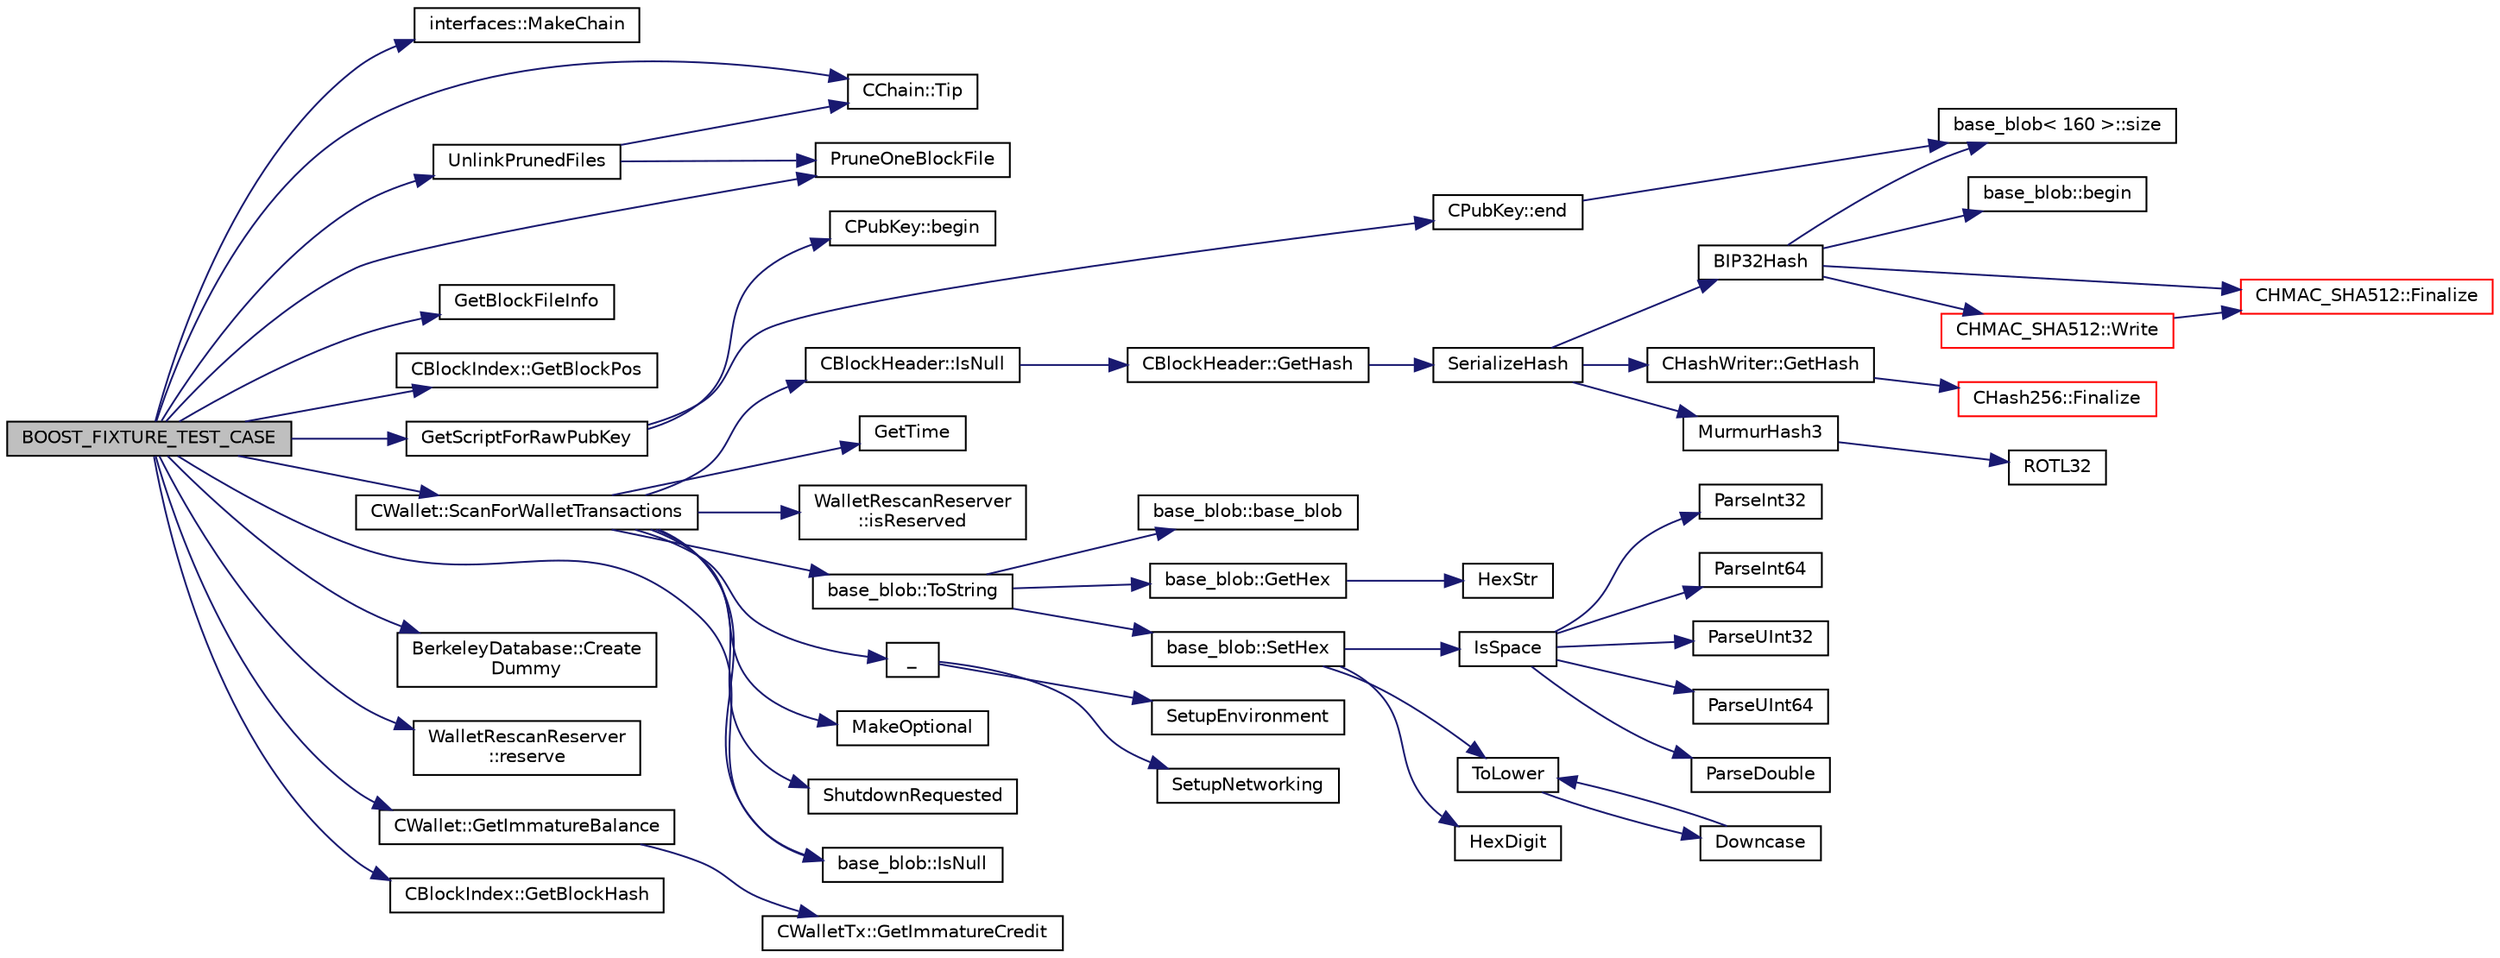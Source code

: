 digraph "BOOST_FIXTURE_TEST_CASE"
{
  edge [fontname="Helvetica",fontsize="10",labelfontname="Helvetica",labelfontsize="10"];
  node [fontname="Helvetica",fontsize="10",shape=record];
  rankdir="LR";
  Node1 [label="BOOST_FIXTURE_TEST_CASE",height=0.2,width=0.4,color="black", fillcolor="grey75", style="filled", fontcolor="black"];
  Node1 -> Node2 [color="midnightblue",fontsize="10",style="solid",fontname="Helvetica"];
  Node2 [label="interfaces::MakeChain",height=0.2,width=0.4,color="black", fillcolor="white", style="filled",URL="$namespaceinterfaces.html#a402cd23e3f69061eb649f4ba764aa997",tooltip="Return implementation of Chain interface. "];
  Node1 -> Node3 [color="midnightblue",fontsize="10",style="solid",fontname="Helvetica"];
  Node3 [label="CChain::Tip",height=0.2,width=0.4,color="black", fillcolor="white", style="filled",URL="$class_c_chain.html#a7482d06d8e8143f46326cf9c12c06daf",tooltip="Returns the index entry for the tip of this chain, or nullptr if none. "];
  Node1 -> Node4 [color="midnightblue",fontsize="10",style="solid",fontname="Helvetica"];
  Node4 [label="GetBlockFileInfo",height=0.2,width=0.4,color="black", fillcolor="white", style="filled",URL="$validation_8cpp.html#a7725a9cdef7f65f84b084d43b4a312ef",tooltip="Get block file info entry for one block file. "];
  Node1 -> Node5 [color="midnightblue",fontsize="10",style="solid",fontname="Helvetica"];
  Node5 [label="CBlockIndex::GetBlockPos",height=0.2,width=0.4,color="black", fillcolor="white", style="filled",URL="$class_c_block_index.html#abd1b6b76b6ce243f14562996cc96b3ff"];
  Node1 -> Node6 [color="midnightblue",fontsize="10",style="solid",fontname="Helvetica"];
  Node6 [label="GetScriptForRawPubKey",height=0.2,width=0.4,color="black", fillcolor="white", style="filled",URL="$standard_8cpp.html#aa376c6e2bc4848cfd4f777f8dd239469",tooltip="Generate a P2PK script for the given pubkey. "];
  Node6 -> Node7 [color="midnightblue",fontsize="10",style="solid",fontname="Helvetica"];
  Node7 [label="CPubKey::begin",height=0.2,width=0.4,color="black", fillcolor="white", style="filled",URL="$class_c_pub_key.html#add9987e0d25aff11181f5ad70413994b"];
  Node6 -> Node8 [color="midnightblue",fontsize="10",style="solid",fontname="Helvetica"];
  Node8 [label="CPubKey::end",height=0.2,width=0.4,color="black", fillcolor="white", style="filled",URL="$class_c_pub_key.html#aa559d2a4f2cbdec84c02a4adc18fa657"];
  Node8 -> Node9 [color="midnightblue",fontsize="10",style="solid",fontname="Helvetica"];
  Node9 [label="base_blob\< 160 \>::size",height=0.2,width=0.4,color="black", fillcolor="white", style="filled",URL="$classbase__blob.html#a449c3f902fcab7af6c74aa9fee099542"];
  Node1 -> Node10 [color="midnightblue",fontsize="10",style="solid",fontname="Helvetica"];
  Node10 [label="BerkeleyDatabase::Create\lDummy",height=0.2,width=0.4,color="black", fillcolor="white", style="filled",URL="$class_berkeley_database.html#a66c0f9ed9325cb69e9902fb15ceb509a",tooltip="Return object for accessing dummy database with no read/write capabilities. "];
  Node1 -> Node11 [color="midnightblue",fontsize="10",style="solid",fontname="Helvetica"];
  Node11 [label="WalletRescanReserver\l::reserve",height=0.2,width=0.4,color="black", fillcolor="white", style="filled",URL="$class_wallet_rescan_reserver.html#aac546d40754d9594428795cce418df6a"];
  Node1 -> Node12 [color="midnightblue",fontsize="10",style="solid",fontname="Helvetica"];
  Node12 [label="CWallet::ScanForWalletTransactions",height=0.2,width=0.4,color="black", fillcolor="white", style="filled",URL="$group__map_wallet.html#gaa71bd6f5ab2fa70b25a8825955b739f8",tooltip="Scan the block chain (starting in start_block) for transactions from or to us. "];
  Node12 -> Node13 [color="midnightblue",fontsize="10",style="solid",fontname="Helvetica"];
  Node13 [label="GetTime",height=0.2,width=0.4,color="black", fillcolor="white", style="filled",URL="$time_8cpp.html#a46fac5fba8ba905b5f9acb364f5d8c6f",tooltip="GetTimeMicros() and GetTimeMillis() both return the system time, but in different units..."];
  Node12 -> Node14 [color="midnightblue",fontsize="10",style="solid",fontname="Helvetica"];
  Node14 [label="WalletRescanReserver\l::isReserved",height=0.2,width=0.4,color="black", fillcolor="white", style="filled",URL="$class_wallet_rescan_reserver.html#ae9bd5f4a2139e94106b7a74353b1241a"];
  Node12 -> Node15 [color="midnightblue",fontsize="10",style="solid",fontname="Helvetica"];
  Node15 [label="base_blob::ToString",height=0.2,width=0.4,color="black", fillcolor="white", style="filled",URL="$classbase__blob.html#a1a26b5da921f48b09b228d1bfda05088"];
  Node15 -> Node16 [color="midnightblue",fontsize="10",style="solid",fontname="Helvetica"];
  Node16 [label="base_blob::base_blob",height=0.2,width=0.4,color="black", fillcolor="white", style="filled",URL="$classbase__blob.html#ada7be83089951dc9438f384c0587cf29"];
  Node15 -> Node17 [color="midnightblue",fontsize="10",style="solid",fontname="Helvetica"];
  Node17 [label="base_blob::GetHex",height=0.2,width=0.4,color="black", fillcolor="white", style="filled",URL="$classbase__blob.html#a9541747b1f91f9469ac0aff90665bd32"];
  Node17 -> Node18 [color="midnightblue",fontsize="10",style="solid",fontname="Helvetica"];
  Node18 [label="HexStr",height=0.2,width=0.4,color="black", fillcolor="white", style="filled",URL="$strencodings_8h.html#af003e10d5d34c3271ca57ec79059a5ae"];
  Node15 -> Node19 [color="midnightblue",fontsize="10",style="solid",fontname="Helvetica"];
  Node19 [label="base_blob::SetHex",height=0.2,width=0.4,color="black", fillcolor="white", style="filled",URL="$classbase__blob.html#a5ec1f681a2830f4e180fe664c0eb4dd0"];
  Node19 -> Node20 [color="midnightblue",fontsize="10",style="solid",fontname="Helvetica"];
  Node20 [label="IsSpace",height=0.2,width=0.4,color="black", fillcolor="white", style="filled",URL="$strencodings_8h.html#aa30de1eac29287732050df7168cde03a",tooltip="Tests if the given character is a whitespace character. "];
  Node20 -> Node21 [color="midnightblue",fontsize="10",style="solid",fontname="Helvetica"];
  Node21 [label="ParseInt32",height=0.2,width=0.4,color="black", fillcolor="white", style="filled",URL="$strencodings_8h.html#a28581aab6ddb04da2c69bd0f0ffee6ae",tooltip="Convert string to signed 32-bit integer with strict parse error feedback. "];
  Node20 -> Node22 [color="midnightblue",fontsize="10",style="solid",fontname="Helvetica"];
  Node22 [label="ParseInt64",height=0.2,width=0.4,color="black", fillcolor="white", style="filled",URL="$strencodings_8h.html#a7598ac1ae52f69abe5f103fc6e4c9bd9",tooltip="Convert string to signed 64-bit integer with strict parse error feedback. "];
  Node20 -> Node23 [color="midnightblue",fontsize="10",style="solid",fontname="Helvetica"];
  Node23 [label="ParseUInt32",height=0.2,width=0.4,color="black", fillcolor="white", style="filled",URL="$strencodings_8h.html#ad4cd67d1bc9cc91801e9c22a0bd94ca7",tooltip="Convert decimal string to unsigned 32-bit integer with strict parse error feedback. "];
  Node20 -> Node24 [color="midnightblue",fontsize="10",style="solid",fontname="Helvetica"];
  Node24 [label="ParseUInt64",height=0.2,width=0.4,color="black", fillcolor="white", style="filled",URL="$strencodings_8h.html#ab721ae646504bb11a2ac467cc9013659",tooltip="Convert decimal string to unsigned 64-bit integer with strict parse error feedback. "];
  Node20 -> Node25 [color="midnightblue",fontsize="10",style="solid",fontname="Helvetica"];
  Node25 [label="ParseDouble",height=0.2,width=0.4,color="black", fillcolor="white", style="filled",URL="$strencodings_8h.html#ab126210409626dcb61aeb0e4300a8a46",tooltip="Convert string to double with strict parse error feedback. "];
  Node19 -> Node26 [color="midnightblue",fontsize="10",style="solid",fontname="Helvetica"];
  Node26 [label="ToLower",height=0.2,width=0.4,color="black", fillcolor="white", style="filled",URL="$strencodings_8h.html#a3556fcd948bc859caaa04f7355a71b16",tooltip="Converts the given character to its lowercase equivalent. "];
  Node26 -> Node27 [color="midnightblue",fontsize="10",style="solid",fontname="Helvetica"];
  Node27 [label="Downcase",height=0.2,width=0.4,color="black", fillcolor="white", style="filled",URL="$strencodings_8h.html#a0112c4a0e8c623b7fc4a52730c57e2d0",tooltip="Converts the given string to its lowercase equivalent. "];
  Node27 -> Node26 [color="midnightblue",fontsize="10",style="solid",fontname="Helvetica"];
  Node19 -> Node28 [color="midnightblue",fontsize="10",style="solid",fontname="Helvetica"];
  Node28 [label="HexDigit",height=0.2,width=0.4,color="black", fillcolor="white", style="filled",URL="$strencodings_8cpp.html#aa59e8a8c5a39cb5041f93bb95dd02119"];
  Node12 -> Node29 [color="midnightblue",fontsize="10",style="solid",fontname="Helvetica"];
  Node29 [label="_",height=0.2,width=0.4,color="black", fillcolor="white", style="filled",URL="$system_8h.html#aad133bb6103b53cebf03fd01e2f11ba1",tooltip="Translation function. "];
  Node29 -> Node30 [color="midnightblue",fontsize="10",style="solid",fontname="Helvetica"];
  Node30 [label="SetupEnvironment",height=0.2,width=0.4,color="black", fillcolor="white", style="filled",URL="$system_8h.html#a9ed616020f4ef9b1a261b222bbec78e2"];
  Node29 -> Node31 [color="midnightblue",fontsize="10",style="solid",fontname="Helvetica"];
  Node31 [label="SetupNetworking",height=0.2,width=0.4,color="black", fillcolor="white", style="filled",URL="$system_8h.html#a66791919e137c59061e988d2d87ee9a1"];
  Node12 -> Node32 [color="midnightblue",fontsize="10",style="solid",fontname="Helvetica"];
  Node32 [label="MakeOptional",height=0.2,width=0.4,color="black", fillcolor="white", style="filled",URL="$optional_8h.html#ab04d8f798317cc7f6cde71a99c8a4191",tooltip="Substitute for C++17 std::make_optional. "];
  Node12 -> Node33 [color="midnightblue",fontsize="10",style="solid",fontname="Helvetica"];
  Node33 [label="base_blob::IsNull",height=0.2,width=0.4,color="black", fillcolor="white", style="filled",URL="$classbase__blob.html#aff2f3d1d623d91b6895a6a153434770e"];
  Node12 -> Node34 [color="midnightblue",fontsize="10",style="solid",fontname="Helvetica"];
  Node34 [label="ShutdownRequested",height=0.2,width=0.4,color="black", fillcolor="white", style="filled",URL="$shutdown_8cpp.html#a6f201ca9fe6b594f1985c12b4482ea5a"];
  Node12 -> Node35 [color="midnightblue",fontsize="10",style="solid",fontname="Helvetica"];
  Node35 [label="CBlockHeader::IsNull",height=0.2,width=0.4,color="black", fillcolor="white", style="filled",URL="$class_c_block_header.html#a5c179f4a8b5728ba381a26d0450403b8"];
  Node35 -> Node36 [color="midnightblue",fontsize="10",style="solid",fontname="Helvetica"];
  Node36 [label="CBlockHeader::GetHash",height=0.2,width=0.4,color="black", fillcolor="white", style="filled",URL="$class_c_block_header.html#ae1165e54882d364b030fb33673d64dbd"];
  Node36 -> Node37 [color="midnightblue",fontsize="10",style="solid",fontname="Helvetica"];
  Node37 [label="SerializeHash",height=0.2,width=0.4,color="black", fillcolor="white", style="filled",URL="$hash_8h.html#a6de694e43f17c62025c6883965b65e63",tooltip="Compute the 256-bit hash of an object&#39;s serialization. "];
  Node37 -> Node38 [color="midnightblue",fontsize="10",style="solid",fontname="Helvetica"];
  Node38 [label="CHashWriter::GetHash",height=0.2,width=0.4,color="black", fillcolor="white", style="filled",URL="$class_c_hash_writer.html#ae94a937211502eabf19477630090093a"];
  Node38 -> Node39 [color="midnightblue",fontsize="10",style="solid",fontname="Helvetica"];
  Node39 [label="CHash256::Finalize",height=0.2,width=0.4,color="red", fillcolor="white", style="filled",URL="$class_c_hash256.html#aa8a70c1b7cf24ce7d00240a1131cf4e7"];
  Node37 -> Node40 [color="midnightblue",fontsize="10",style="solid",fontname="Helvetica"];
  Node40 [label="MurmurHash3",height=0.2,width=0.4,color="black", fillcolor="white", style="filled",URL="$hash_8h.html#a3cf0406d24590eaad9a3163c552e9730"];
  Node40 -> Node41 [color="midnightblue",fontsize="10",style="solid",fontname="Helvetica"];
  Node41 [label="ROTL32",height=0.2,width=0.4,color="black", fillcolor="white", style="filled",URL="$hash_8cpp.html#aa8045f521ac28bee04e4980f93272dc0"];
  Node37 -> Node42 [color="midnightblue",fontsize="10",style="solid",fontname="Helvetica"];
  Node42 [label="BIP32Hash",height=0.2,width=0.4,color="black", fillcolor="white", style="filled",URL="$hash_8h.html#a391c1a6a1f947abbc53cc51fc709110e"];
  Node42 -> Node43 [color="midnightblue",fontsize="10",style="solid",fontname="Helvetica"];
  Node43 [label="base_blob::begin",height=0.2,width=0.4,color="black", fillcolor="white", style="filled",URL="$classbase__blob.html#aeee68e00ceeacf49086e98b661e017ff"];
  Node42 -> Node9 [color="midnightblue",fontsize="10",style="solid",fontname="Helvetica"];
  Node42 -> Node44 [color="midnightblue",fontsize="10",style="solid",fontname="Helvetica"];
  Node44 [label="CHMAC_SHA512::Write",height=0.2,width=0.4,color="red", fillcolor="white", style="filled",URL="$class_c_h_m_a_c___s_h_a512.html#aefdf2b068b668027b67c8822227a5a18"];
  Node44 -> Node45 [color="midnightblue",fontsize="10",style="solid",fontname="Helvetica"];
  Node45 [label="CHMAC_SHA512::Finalize",height=0.2,width=0.4,color="red", fillcolor="white", style="filled",URL="$class_c_h_m_a_c___s_h_a512.html#a3042ed5129bd381eb18ed2da201d6ed5"];
  Node42 -> Node45 [color="midnightblue",fontsize="10",style="solid",fontname="Helvetica"];
  Node1 -> Node33 [color="midnightblue",fontsize="10",style="solid",fontname="Helvetica"];
  Node1 -> Node46 [color="midnightblue",fontsize="10",style="solid",fontname="Helvetica"];
  Node46 [label="CWallet::GetImmatureBalance",height=0.2,width=0.4,color="black", fillcolor="white", style="filled",URL="$group___actions.html#gad91469884e16fc85665f27e29161ee34"];
  Node46 -> Node47 [color="midnightblue",fontsize="10",style="solid",fontname="Helvetica"];
  Node47 [label="CWalletTx::GetImmatureCredit",height=0.2,width=0.4,color="black", fillcolor="white", style="filled",URL="$group__map_wallet.html#ga7b33c0a3024f45c424e68f44b2810c3f"];
  Node1 -> Node48 [color="midnightblue",fontsize="10",style="solid",fontname="Helvetica"];
  Node48 [label="CBlockIndex::GetBlockHash",height=0.2,width=0.4,color="black", fillcolor="white", style="filled",URL="$class_c_block_index.html#ab843ef9b8b0a0193ec3a5c24738e484f"];
  Node1 -> Node49 [color="midnightblue",fontsize="10",style="solid",fontname="Helvetica"];
  Node49 [label="PruneOneBlockFile",height=0.2,width=0.4,color="black", fillcolor="white", style="filled",URL="$validation_8cpp.html#abea7dd6e39fc3fe079801b73182264b8",tooltip="Mark one block file as pruned. "];
  Node1 -> Node50 [color="midnightblue",fontsize="10",style="solid",fontname="Helvetica"];
  Node50 [label="UnlinkPrunedFiles",height=0.2,width=0.4,color="black", fillcolor="white", style="filled",URL="$validation_8cpp.html#aeec5391c3d81044fb887645b81803b4b",tooltip="Actually unlink the specified files. "];
  Node50 -> Node3 [color="midnightblue",fontsize="10",style="solid",fontname="Helvetica"];
  Node50 -> Node49 [color="midnightblue",fontsize="10",style="solid",fontname="Helvetica"];
}
